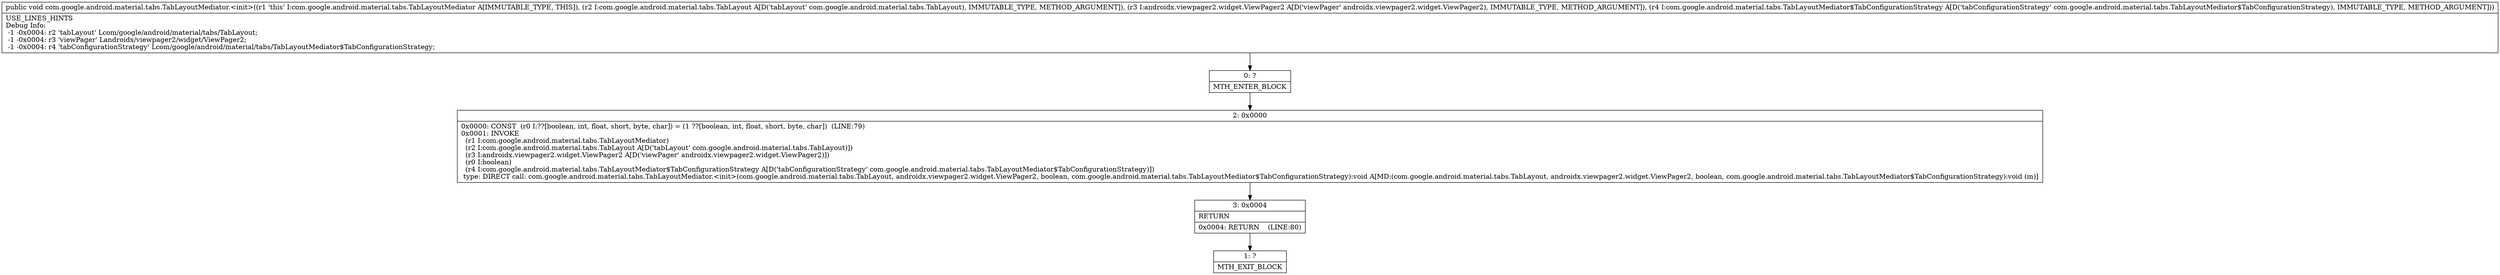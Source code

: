digraph "CFG forcom.google.android.material.tabs.TabLayoutMediator.\<init\>(Lcom\/google\/android\/material\/tabs\/TabLayout;Landroidx\/viewpager2\/widget\/ViewPager2;Lcom\/google\/android\/material\/tabs\/TabLayoutMediator$TabConfigurationStrategy;)V" {
Node_0 [shape=record,label="{0\:\ ?|MTH_ENTER_BLOCK\l}"];
Node_2 [shape=record,label="{2\:\ 0x0000|0x0000: CONST  (r0 I:??[boolean, int, float, short, byte, char]) = (1 ??[boolean, int, float, short, byte, char])  (LINE:79)\l0x0001: INVOKE  \l  (r1 I:com.google.android.material.tabs.TabLayoutMediator)\l  (r2 I:com.google.android.material.tabs.TabLayout A[D('tabLayout' com.google.android.material.tabs.TabLayout)])\l  (r3 I:androidx.viewpager2.widget.ViewPager2 A[D('viewPager' androidx.viewpager2.widget.ViewPager2)])\l  (r0 I:boolean)\l  (r4 I:com.google.android.material.tabs.TabLayoutMediator$TabConfigurationStrategy A[D('tabConfigurationStrategy' com.google.android.material.tabs.TabLayoutMediator$TabConfigurationStrategy)])\l type: DIRECT call: com.google.android.material.tabs.TabLayoutMediator.\<init\>(com.google.android.material.tabs.TabLayout, androidx.viewpager2.widget.ViewPager2, boolean, com.google.android.material.tabs.TabLayoutMediator$TabConfigurationStrategy):void A[MD:(com.google.android.material.tabs.TabLayout, androidx.viewpager2.widget.ViewPager2, boolean, com.google.android.material.tabs.TabLayoutMediator$TabConfigurationStrategy):void (m)]\l}"];
Node_3 [shape=record,label="{3\:\ 0x0004|RETURN\l|0x0004: RETURN    (LINE:80)\l}"];
Node_1 [shape=record,label="{1\:\ ?|MTH_EXIT_BLOCK\l}"];
MethodNode[shape=record,label="{public void com.google.android.material.tabs.TabLayoutMediator.\<init\>((r1 'this' I:com.google.android.material.tabs.TabLayoutMediator A[IMMUTABLE_TYPE, THIS]), (r2 I:com.google.android.material.tabs.TabLayout A[D('tabLayout' com.google.android.material.tabs.TabLayout), IMMUTABLE_TYPE, METHOD_ARGUMENT]), (r3 I:androidx.viewpager2.widget.ViewPager2 A[D('viewPager' androidx.viewpager2.widget.ViewPager2), IMMUTABLE_TYPE, METHOD_ARGUMENT]), (r4 I:com.google.android.material.tabs.TabLayoutMediator$TabConfigurationStrategy A[D('tabConfigurationStrategy' com.google.android.material.tabs.TabLayoutMediator$TabConfigurationStrategy), IMMUTABLE_TYPE, METHOD_ARGUMENT]))  | USE_LINES_HINTS\lDebug Info:\l  \-1 \-0x0004: r2 'tabLayout' Lcom\/google\/android\/material\/tabs\/TabLayout;\l  \-1 \-0x0004: r3 'viewPager' Landroidx\/viewpager2\/widget\/ViewPager2;\l  \-1 \-0x0004: r4 'tabConfigurationStrategy' Lcom\/google\/android\/material\/tabs\/TabLayoutMediator$TabConfigurationStrategy;\l}"];
MethodNode -> Node_0;Node_0 -> Node_2;
Node_2 -> Node_3;
Node_3 -> Node_1;
}

